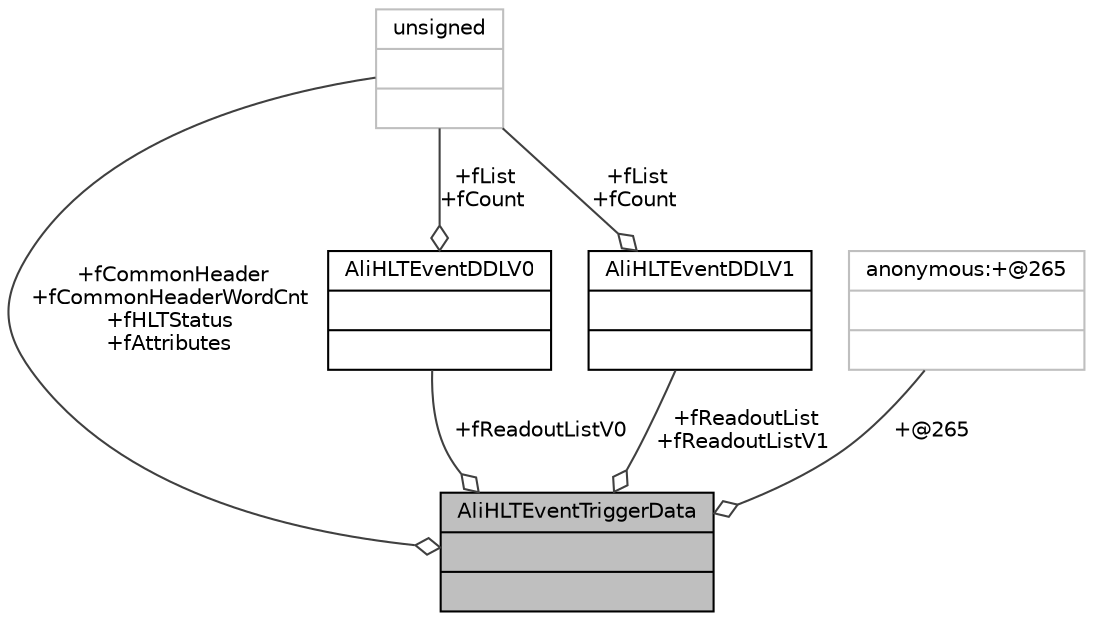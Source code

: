 digraph "AliHLTEventTriggerData"
{
 // INTERACTIVE_SVG=YES
  bgcolor="transparent";
  edge [fontname="Helvetica",fontsize="10",labelfontname="Helvetica",labelfontsize="10"];
  node [fontname="Helvetica",fontsize="10",shape=record];
  Node1 [label="{AliHLTEventTriggerData\n||}",height=0.2,width=0.4,color="black", fillcolor="grey75", style="filled", fontcolor="black"];
  Node2 -> Node1 [color="grey25",fontsize="10",style="solid",label=" +fReadoutListV0" ,arrowhead="odiamond",fontname="Helvetica"];
  Node2 [label="{AliHLTEventDDLV0\n||}",height=0.2,width=0.4,color="black",URL="$d2/d7b/structAliHLTEventDDLV0.html"];
  Node3 -> Node2 [color="grey25",fontsize="10",style="solid",label=" +fList\n+fCount" ,arrowhead="odiamond",fontname="Helvetica"];
  Node3 [label="{unsigned\n||}",height=0.2,width=0.4,color="grey75"];
  Node4 -> Node1 [color="grey25",fontsize="10",style="solid",label=" +@265" ,arrowhead="odiamond",fontname="Helvetica"];
  Node4 [label="{anonymous:+@265\n||}",height=0.2,width=0.4,color="grey75"];
  Node5 -> Node1 [color="grey25",fontsize="10",style="solid",label=" +fReadoutList\n+fReadoutListV1" ,arrowhead="odiamond",fontname="Helvetica"];
  Node5 [label="{AliHLTEventDDLV1\n||}",height=0.2,width=0.4,color="black",URL="$de/dd6/structAliHLTEventDDLV1.html"];
  Node3 -> Node5 [color="grey25",fontsize="10",style="solid",label=" +fList\n+fCount" ,arrowhead="odiamond",fontname="Helvetica"];
  Node3 -> Node1 [color="grey25",fontsize="10",style="solid",label=" +fCommonHeader\n+fCommonHeaderWordCnt\n+fHLTStatus\n+fAttributes" ,arrowhead="odiamond",fontname="Helvetica"];
}
